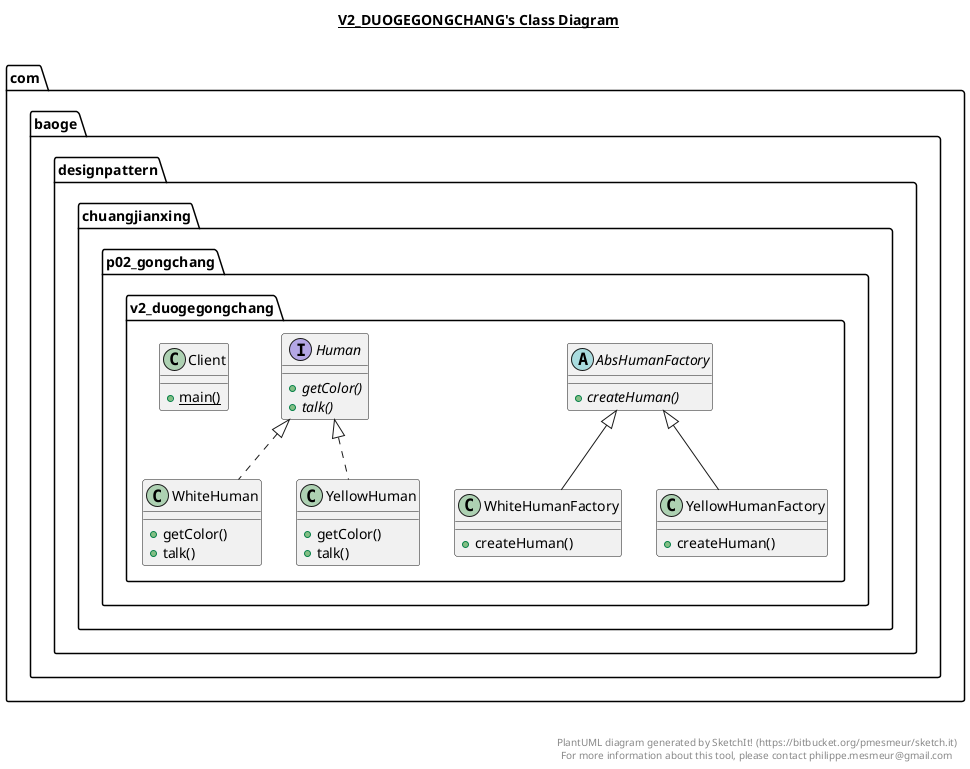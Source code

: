 @startuml

title __V2_DUOGEGONGCHANG's Class Diagram__\n

  namespace com.baoge.designpattern {
    namespace chuangjianxing {
      namespace p02_gongchang.v2_duogegongchang {
        abstract class com.baoge.designpattern.chuangjianxing.p02_gongchang.v2_duogegongchang.AbsHumanFactory {
            {abstract} + createHuman()
        }
      }
    }
  }
  

  namespace com.baoge.designpattern {
    namespace chuangjianxing {
      namespace p02_gongchang.v2_duogegongchang {
        class com.baoge.designpattern.chuangjianxing.p02_gongchang.v2_duogegongchang.Client {
            {static} + main()
        }
      }
    }
  }
  

  namespace com.baoge.designpattern {
    namespace chuangjianxing {
      namespace p02_gongchang.v2_duogegongchang {
        interface com.baoge.designpattern.chuangjianxing.p02_gongchang.v2_duogegongchang.Human {
            {abstract} + getColor()
            {abstract} + talk()
        }
      }
    }
  }
  

  namespace com.baoge.designpattern {
    namespace chuangjianxing {
      namespace p02_gongchang.v2_duogegongchang {
        class com.baoge.designpattern.chuangjianxing.p02_gongchang.v2_duogegongchang.WhiteHuman {
            + getColor()
            + talk()
        }
      }
    }
  }
  

  namespace com.baoge.designpattern {
    namespace chuangjianxing {
      namespace p02_gongchang.v2_duogegongchang {
        class com.baoge.designpattern.chuangjianxing.p02_gongchang.v2_duogegongchang.WhiteHumanFactory {
            + createHuman()
        }
      }
    }
  }
  

  namespace com.baoge.designpattern {
    namespace chuangjianxing {
      namespace p02_gongchang.v2_duogegongchang {
        class com.baoge.designpattern.chuangjianxing.p02_gongchang.v2_duogegongchang.YellowHuman {
            + getColor()
            + talk()
        }
      }
    }
  }
  

  namespace com.baoge.designpattern {
    namespace chuangjianxing {
      namespace p02_gongchang.v2_duogegongchang {
        class com.baoge.designpattern.chuangjianxing.p02_gongchang.v2_duogegongchang.YellowHumanFactory {
            + createHuman()
        }
      }
    }
  }
  

  com.baoge.designpattern.chuangjianxing.p02_gongchang.v2_duogegongchang.WhiteHuman .up.|> com.baoge.designpattern.chuangjianxing.p02_gongchang.v2_duogegongchang.Human
  com.baoge.designpattern.chuangjianxing.p02_gongchang.v2_duogegongchang.WhiteHumanFactory -up-|> com.baoge.designpattern.chuangjianxing.p02_gongchang.v2_duogegongchang.AbsHumanFactory
  com.baoge.designpattern.chuangjianxing.p02_gongchang.v2_duogegongchang.YellowHuman .up.|> com.baoge.designpattern.chuangjianxing.p02_gongchang.v2_duogegongchang.Human
  com.baoge.designpattern.chuangjianxing.p02_gongchang.v2_duogegongchang.YellowHumanFactory -up-|> com.baoge.designpattern.chuangjianxing.p02_gongchang.v2_duogegongchang.AbsHumanFactory


right footer


PlantUML diagram generated by SketchIt! (https://bitbucket.org/pmesmeur/sketch.it)
For more information about this tool, please contact philippe.mesmeur@gmail.com
endfooter

@enduml
